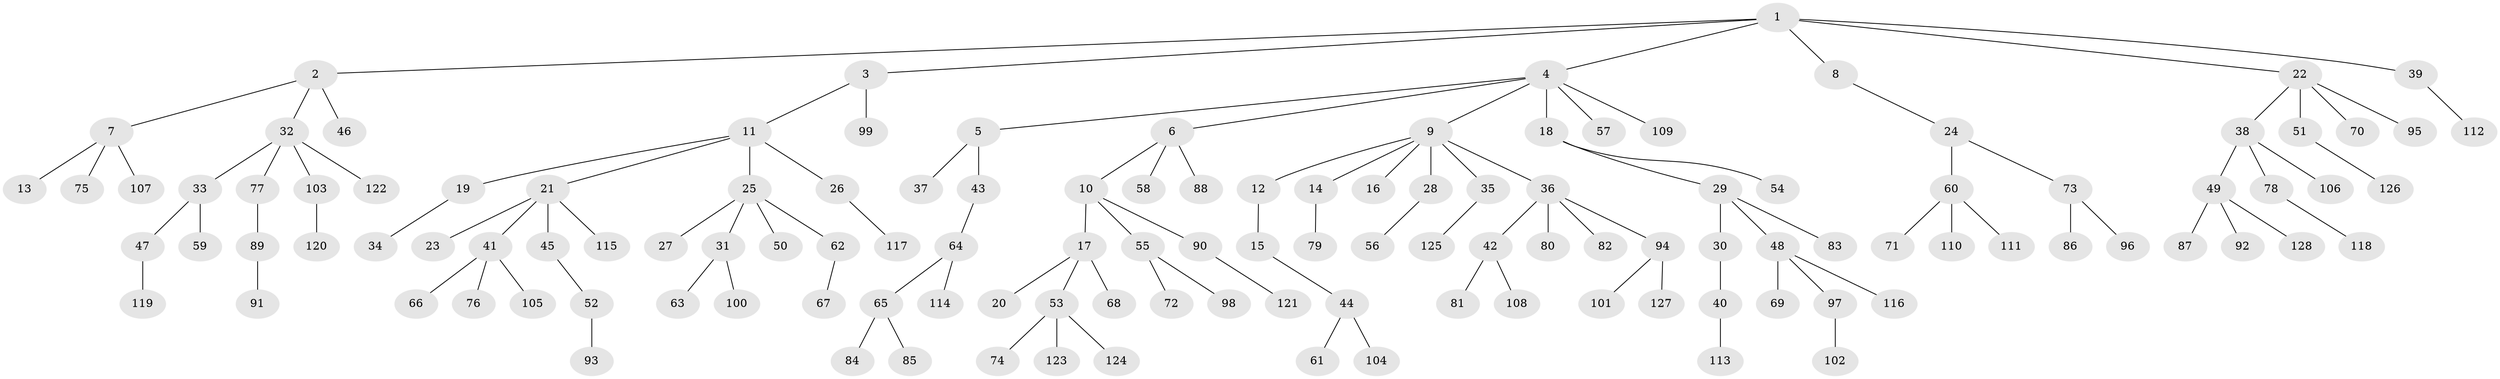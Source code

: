 // Generated by graph-tools (version 1.1) at 2025/36/03/09/25 02:36:37]
// undirected, 128 vertices, 127 edges
graph export_dot {
graph [start="1"]
  node [color=gray90,style=filled];
  1;
  2;
  3;
  4;
  5;
  6;
  7;
  8;
  9;
  10;
  11;
  12;
  13;
  14;
  15;
  16;
  17;
  18;
  19;
  20;
  21;
  22;
  23;
  24;
  25;
  26;
  27;
  28;
  29;
  30;
  31;
  32;
  33;
  34;
  35;
  36;
  37;
  38;
  39;
  40;
  41;
  42;
  43;
  44;
  45;
  46;
  47;
  48;
  49;
  50;
  51;
  52;
  53;
  54;
  55;
  56;
  57;
  58;
  59;
  60;
  61;
  62;
  63;
  64;
  65;
  66;
  67;
  68;
  69;
  70;
  71;
  72;
  73;
  74;
  75;
  76;
  77;
  78;
  79;
  80;
  81;
  82;
  83;
  84;
  85;
  86;
  87;
  88;
  89;
  90;
  91;
  92;
  93;
  94;
  95;
  96;
  97;
  98;
  99;
  100;
  101;
  102;
  103;
  104;
  105;
  106;
  107;
  108;
  109;
  110;
  111;
  112;
  113;
  114;
  115;
  116;
  117;
  118;
  119;
  120;
  121;
  122;
  123;
  124;
  125;
  126;
  127;
  128;
  1 -- 2;
  1 -- 3;
  1 -- 4;
  1 -- 8;
  1 -- 22;
  1 -- 39;
  2 -- 7;
  2 -- 32;
  2 -- 46;
  3 -- 11;
  3 -- 99;
  4 -- 5;
  4 -- 6;
  4 -- 9;
  4 -- 18;
  4 -- 57;
  4 -- 109;
  5 -- 37;
  5 -- 43;
  6 -- 10;
  6 -- 58;
  6 -- 88;
  7 -- 13;
  7 -- 75;
  7 -- 107;
  8 -- 24;
  9 -- 12;
  9 -- 14;
  9 -- 16;
  9 -- 28;
  9 -- 35;
  9 -- 36;
  10 -- 17;
  10 -- 55;
  10 -- 90;
  11 -- 19;
  11 -- 21;
  11 -- 25;
  11 -- 26;
  12 -- 15;
  14 -- 79;
  15 -- 44;
  17 -- 20;
  17 -- 53;
  17 -- 68;
  18 -- 29;
  18 -- 54;
  19 -- 34;
  21 -- 23;
  21 -- 41;
  21 -- 45;
  21 -- 115;
  22 -- 38;
  22 -- 51;
  22 -- 70;
  22 -- 95;
  24 -- 60;
  24 -- 73;
  25 -- 27;
  25 -- 31;
  25 -- 50;
  25 -- 62;
  26 -- 117;
  28 -- 56;
  29 -- 30;
  29 -- 48;
  29 -- 83;
  30 -- 40;
  31 -- 63;
  31 -- 100;
  32 -- 33;
  32 -- 77;
  32 -- 103;
  32 -- 122;
  33 -- 47;
  33 -- 59;
  35 -- 125;
  36 -- 42;
  36 -- 80;
  36 -- 82;
  36 -- 94;
  38 -- 49;
  38 -- 78;
  38 -- 106;
  39 -- 112;
  40 -- 113;
  41 -- 66;
  41 -- 76;
  41 -- 105;
  42 -- 81;
  42 -- 108;
  43 -- 64;
  44 -- 61;
  44 -- 104;
  45 -- 52;
  47 -- 119;
  48 -- 69;
  48 -- 97;
  48 -- 116;
  49 -- 87;
  49 -- 92;
  49 -- 128;
  51 -- 126;
  52 -- 93;
  53 -- 74;
  53 -- 123;
  53 -- 124;
  55 -- 72;
  55 -- 98;
  60 -- 71;
  60 -- 110;
  60 -- 111;
  62 -- 67;
  64 -- 65;
  64 -- 114;
  65 -- 84;
  65 -- 85;
  73 -- 86;
  73 -- 96;
  77 -- 89;
  78 -- 118;
  89 -- 91;
  90 -- 121;
  94 -- 101;
  94 -- 127;
  97 -- 102;
  103 -- 120;
}
